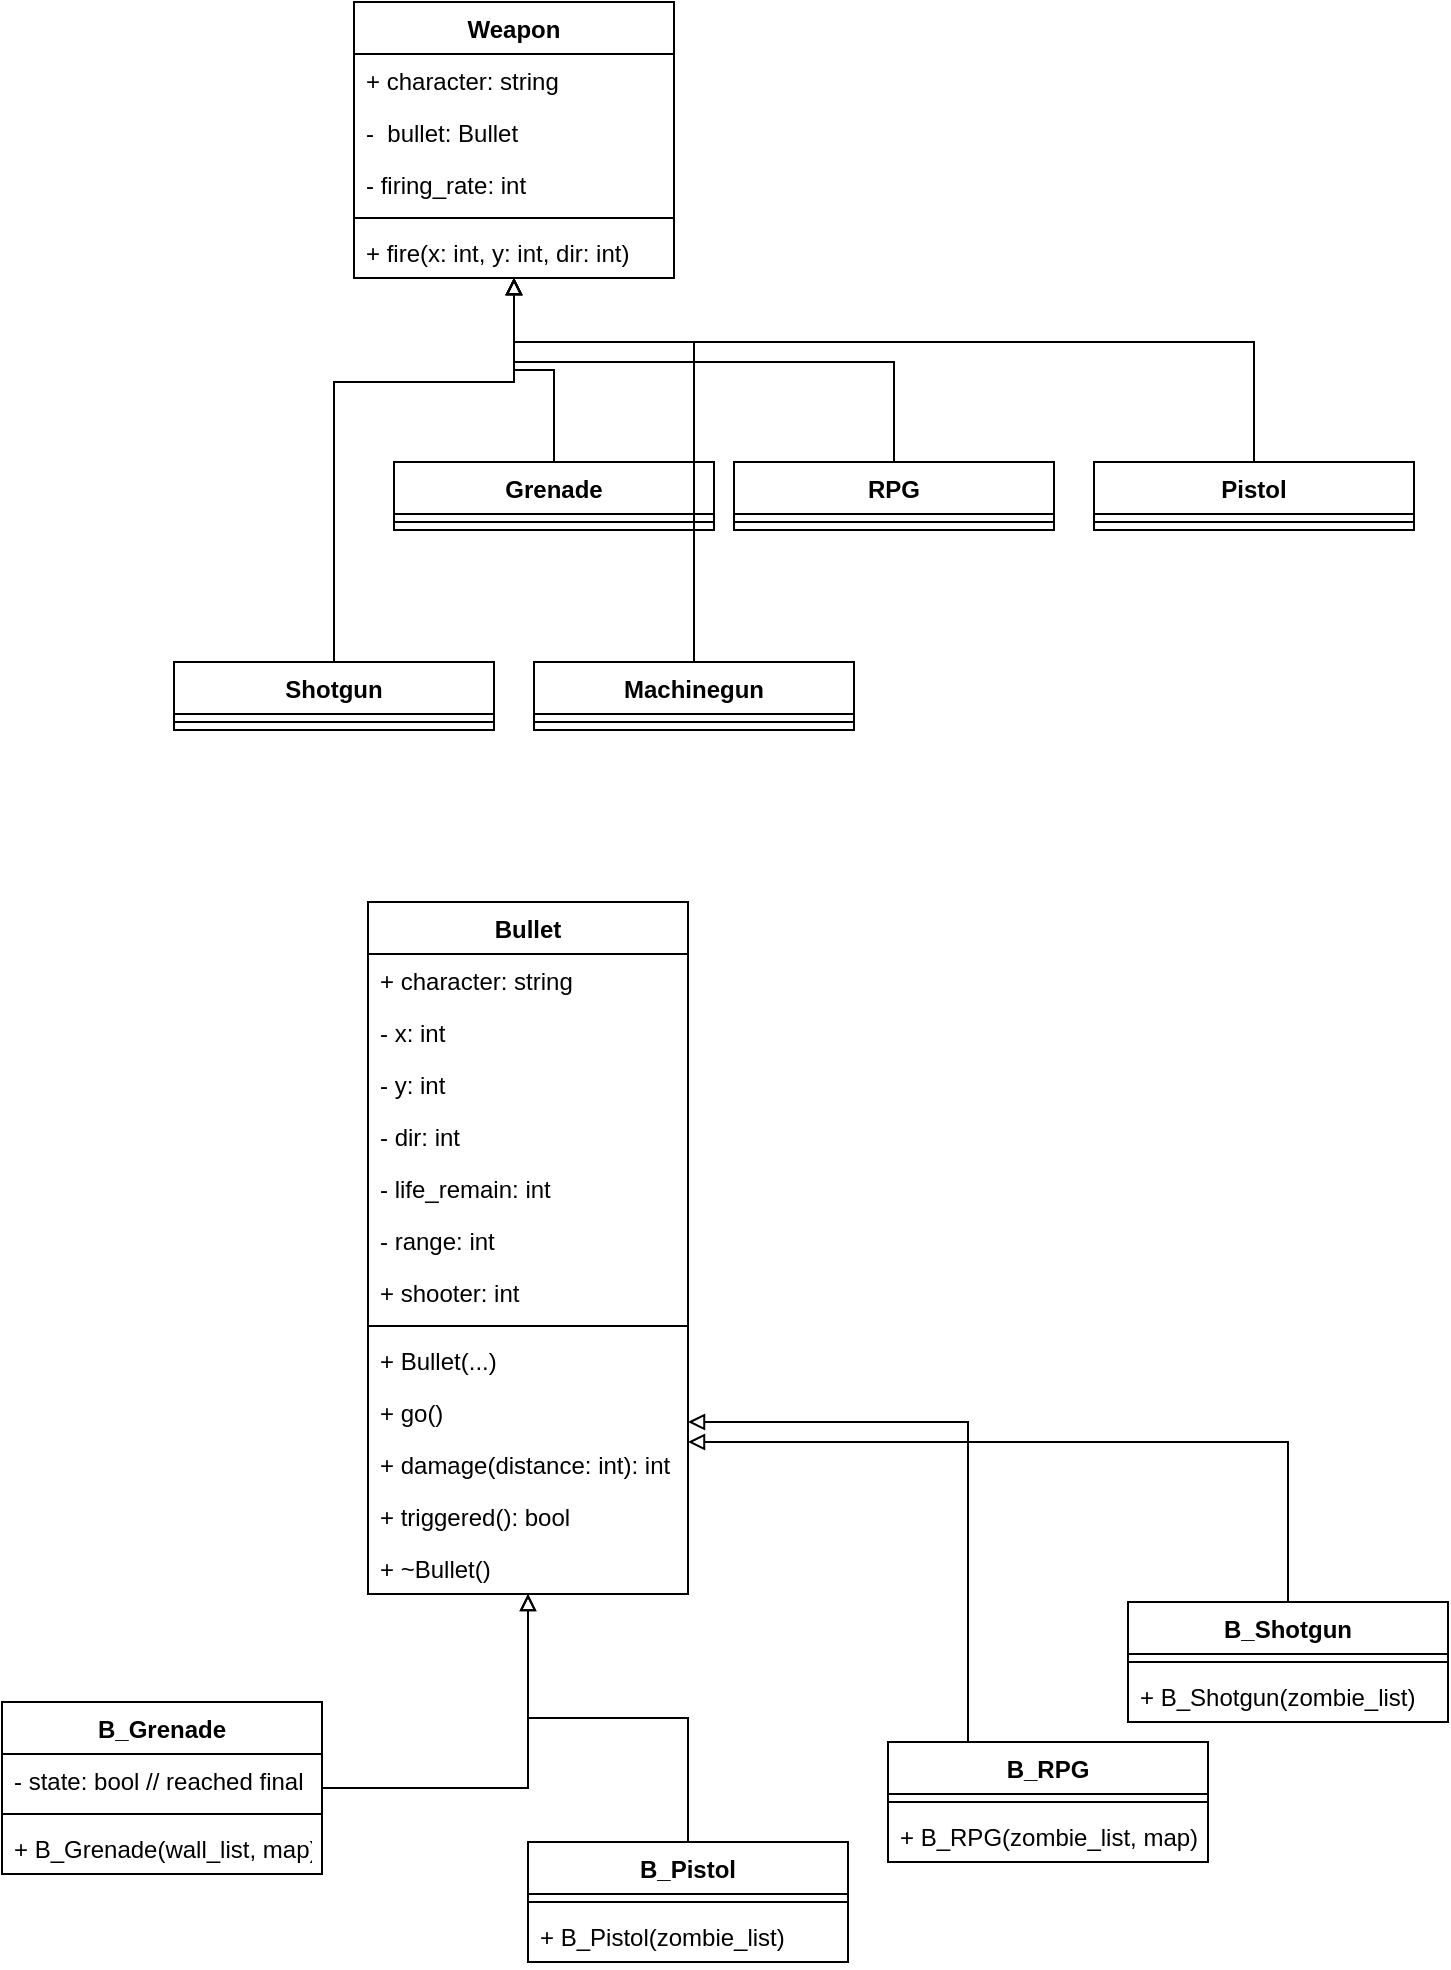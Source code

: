 <mxfile version="17.2.1" type="device"><diagram id="s36ik2Z879_7_azb1bNT" name="Page-1"><mxGraphModel dx="1221" dy="754" grid="1" gridSize="10" guides="1" tooltips="1" connect="1" arrows="1" fold="1" page="1" pageScale="1" pageWidth="1654" pageHeight="1169" math="0" shadow="0"><root><mxCell id="0"/><mxCell id="1" parent="0"/><mxCell id="MVBeBaIALHjN-7z9eNI6-5" value="Weapon" style="swimlane;fontStyle=1;align=center;verticalAlign=top;childLayout=stackLayout;horizontal=1;startSize=26;horizontalStack=0;resizeParent=1;resizeParentMax=0;resizeLast=0;collapsible=1;marginBottom=0;" vertex="1" parent="1"><mxGeometry x="280" y="80" width="160" height="138" as="geometry"/></mxCell><mxCell id="MVBeBaIALHjN-7z9eNI6-6" value="+ character: string" style="text;strokeColor=none;fillColor=none;align=left;verticalAlign=top;spacingLeft=4;spacingRight=4;overflow=hidden;rotatable=0;points=[[0,0.5],[1,0.5]];portConstraint=eastwest;" vertex="1" parent="MVBeBaIALHjN-7z9eNI6-5"><mxGeometry y="26" width="160" height="26" as="geometry"/></mxCell><mxCell id="MVBeBaIALHjN-7z9eNI6-14" value="-  bullet: Bullet" style="text;strokeColor=none;fillColor=none;align=left;verticalAlign=top;spacingLeft=4;spacingRight=4;overflow=hidden;rotatable=0;points=[[0,0.5],[1,0.5]];portConstraint=eastwest;" vertex="1" parent="MVBeBaIALHjN-7z9eNI6-5"><mxGeometry y="52" width="160" height="26" as="geometry"/></mxCell><mxCell id="MVBeBaIALHjN-7z9eNI6-15" value="- firing_rate: int" style="text;strokeColor=none;fillColor=none;align=left;verticalAlign=top;spacingLeft=4;spacingRight=4;overflow=hidden;rotatable=0;points=[[0,0.5],[1,0.5]];portConstraint=eastwest;" vertex="1" parent="MVBeBaIALHjN-7z9eNI6-5"><mxGeometry y="78" width="160" height="26" as="geometry"/></mxCell><mxCell id="MVBeBaIALHjN-7z9eNI6-7" value="" style="line;strokeWidth=1;fillColor=none;align=left;verticalAlign=middle;spacingTop=-1;spacingLeft=3;spacingRight=3;rotatable=0;labelPosition=right;points=[];portConstraint=eastwest;" vertex="1" parent="MVBeBaIALHjN-7z9eNI6-5"><mxGeometry y="104" width="160" height="8" as="geometry"/></mxCell><mxCell id="MVBeBaIALHjN-7z9eNI6-8" value="+ fire(x: int, y: int, dir: int)" style="text;strokeColor=none;fillColor=none;align=left;verticalAlign=top;spacingLeft=4;spacingRight=4;overflow=hidden;rotatable=0;points=[[0,0.5],[1,0.5]];portConstraint=eastwest;" vertex="1" parent="MVBeBaIALHjN-7z9eNI6-5"><mxGeometry y="112" width="160" height="26" as="geometry"/></mxCell><mxCell id="MVBeBaIALHjN-7z9eNI6-22" value="Bullet" style="swimlane;fontStyle=1;align=center;verticalAlign=top;childLayout=stackLayout;horizontal=1;startSize=26;horizontalStack=0;resizeParent=1;resizeParentMax=0;resizeLast=0;collapsible=1;marginBottom=0;" vertex="1" parent="1"><mxGeometry x="287" y="530" width="160" height="346" as="geometry"/></mxCell><mxCell id="MVBeBaIALHjN-7z9eNI6-23" value="+ character: string" style="text;strokeColor=none;fillColor=none;align=left;verticalAlign=top;spacingLeft=4;spacingRight=4;overflow=hidden;rotatable=0;points=[[0,0.5],[1,0.5]];portConstraint=eastwest;" vertex="1" parent="MVBeBaIALHjN-7z9eNI6-22"><mxGeometry y="26" width="160" height="26" as="geometry"/></mxCell><mxCell id="MVBeBaIALHjN-7z9eNI6-26" value="- x: int" style="text;strokeColor=none;fillColor=none;align=left;verticalAlign=top;spacingLeft=4;spacingRight=4;overflow=hidden;rotatable=0;points=[[0,0.5],[1,0.5]];portConstraint=eastwest;" vertex="1" parent="MVBeBaIALHjN-7z9eNI6-22"><mxGeometry y="52" width="160" height="26" as="geometry"/></mxCell><mxCell id="MVBeBaIALHjN-7z9eNI6-41" value="- y: int" style="text;strokeColor=none;fillColor=none;align=left;verticalAlign=top;spacingLeft=4;spacingRight=4;overflow=hidden;rotatable=0;points=[[0,0.5],[1,0.5]];portConstraint=eastwest;" vertex="1" parent="MVBeBaIALHjN-7z9eNI6-22"><mxGeometry y="78" width="160" height="26" as="geometry"/></mxCell><mxCell id="MVBeBaIALHjN-7z9eNI6-42" value="- dir: int" style="text;strokeColor=none;fillColor=none;align=left;verticalAlign=top;spacingLeft=4;spacingRight=4;overflow=hidden;rotatable=0;points=[[0,0.5],[1,0.5]];portConstraint=eastwest;" vertex="1" parent="MVBeBaIALHjN-7z9eNI6-22"><mxGeometry y="104" width="160" height="26" as="geometry"/></mxCell><mxCell id="MVBeBaIALHjN-7z9eNI6-43" value="- life_remain: int" style="text;strokeColor=none;fillColor=none;align=left;verticalAlign=top;spacingLeft=4;spacingRight=4;overflow=hidden;rotatable=0;points=[[0,0.5],[1,0.5]];portConstraint=eastwest;" vertex="1" parent="MVBeBaIALHjN-7z9eNI6-22"><mxGeometry y="130" width="160" height="26" as="geometry"/></mxCell><mxCell id="MVBeBaIALHjN-7z9eNI6-78" value="- range: int" style="text;strokeColor=none;fillColor=none;align=left;verticalAlign=top;spacingLeft=4;spacingRight=4;overflow=hidden;rotatable=0;points=[[0,0.5],[1,0.5]];portConstraint=eastwest;" vertex="1" parent="MVBeBaIALHjN-7z9eNI6-22"><mxGeometry y="156" width="160" height="26" as="geometry"/></mxCell><mxCell id="MVBeBaIALHjN-7z9eNI6-49" value="+ shooter: int" style="text;strokeColor=none;fillColor=none;align=left;verticalAlign=top;spacingLeft=4;spacingRight=4;overflow=hidden;rotatable=0;points=[[0,0.5],[1,0.5]];portConstraint=eastwest;" vertex="1" parent="MVBeBaIALHjN-7z9eNI6-22"><mxGeometry y="182" width="160" height="26" as="geometry"/></mxCell><mxCell id="MVBeBaIALHjN-7z9eNI6-24" value="" style="line;strokeWidth=1;fillColor=none;align=left;verticalAlign=middle;spacingTop=-1;spacingLeft=3;spacingRight=3;rotatable=0;labelPosition=right;points=[];portConstraint=eastwest;" vertex="1" parent="MVBeBaIALHjN-7z9eNI6-22"><mxGeometry y="208" width="160" height="8" as="geometry"/></mxCell><mxCell id="MVBeBaIALHjN-7z9eNI6-72" value="+ Bullet(...)" style="text;strokeColor=none;fillColor=none;align=left;verticalAlign=top;spacingLeft=4;spacingRight=4;overflow=hidden;rotatable=0;points=[[0,0.5],[1,0.5]];portConstraint=eastwest;" vertex="1" parent="MVBeBaIALHjN-7z9eNI6-22"><mxGeometry y="216" width="160" height="26" as="geometry"/></mxCell><mxCell id="MVBeBaIALHjN-7z9eNI6-74" value="+ go()" style="text;strokeColor=none;fillColor=none;align=left;verticalAlign=top;spacingLeft=4;spacingRight=4;overflow=hidden;rotatable=0;points=[[0,0.5],[1,0.5]];portConstraint=eastwest;" vertex="1" parent="MVBeBaIALHjN-7z9eNI6-22"><mxGeometry y="242" width="160" height="26" as="geometry"/></mxCell><mxCell id="MVBeBaIALHjN-7z9eNI6-25" value="+ damage(distance: int): int" style="text;strokeColor=none;fillColor=none;align=left;verticalAlign=top;spacingLeft=4;spacingRight=4;overflow=hidden;rotatable=0;points=[[0,0.5],[1,0.5]];portConstraint=eastwest;" vertex="1" parent="MVBeBaIALHjN-7z9eNI6-22"><mxGeometry y="268" width="160" height="26" as="geometry"/></mxCell><mxCell id="MVBeBaIALHjN-7z9eNI6-70" value="+ triggered(): bool" style="text;strokeColor=none;fillColor=none;align=left;verticalAlign=top;spacingLeft=4;spacingRight=4;overflow=hidden;rotatable=0;points=[[0,0.5],[1,0.5]];portConstraint=eastwest;" vertex="1" parent="MVBeBaIALHjN-7z9eNI6-22"><mxGeometry y="294" width="160" height="26" as="geometry"/></mxCell><mxCell id="MVBeBaIALHjN-7z9eNI6-73" value="+ ~Bullet()" style="text;strokeColor=none;fillColor=none;align=left;verticalAlign=top;spacingLeft=4;spacingRight=4;overflow=hidden;rotatable=0;points=[[0,0.5],[1,0.5]];portConstraint=eastwest;" vertex="1" parent="MVBeBaIALHjN-7z9eNI6-22"><mxGeometry y="320" width="160" height="26" as="geometry"/></mxCell><mxCell id="MVBeBaIALHjN-7z9eNI6-31" style="edgeStyle=orthogonalEdgeStyle;rounded=0;orthogonalLoop=1;jettySize=auto;html=1;endArrow=block;endFill=0;" edge="1" parent="1" source="MVBeBaIALHjN-7z9eNI6-27" target="MVBeBaIALHjN-7z9eNI6-5"><mxGeometry relative="1" as="geometry"><Array as="points"><mxPoint x="270" y="270"/><mxPoint x="360" y="270"/></Array></mxGeometry></mxCell><mxCell id="MVBeBaIALHjN-7z9eNI6-27" value="Shotgun" style="swimlane;fontStyle=1;align=center;verticalAlign=top;childLayout=stackLayout;horizontal=1;startSize=26;horizontalStack=0;resizeParent=1;resizeParentMax=0;resizeLast=0;collapsible=1;marginBottom=0;" vertex="1" parent="1"><mxGeometry x="190" y="410" width="160" height="34" as="geometry"/></mxCell><mxCell id="MVBeBaIALHjN-7z9eNI6-29" value="" style="line;strokeWidth=1;fillColor=none;align=left;verticalAlign=middle;spacingTop=-1;spacingLeft=3;spacingRight=3;rotatable=0;labelPosition=right;points=[];portConstraint=eastwest;" vertex="1" parent="MVBeBaIALHjN-7z9eNI6-27"><mxGeometry y="26" width="160" height="8" as="geometry"/></mxCell><mxCell id="MVBeBaIALHjN-7z9eNI6-54" style="edgeStyle=orthogonalEdgeStyle;rounded=0;orthogonalLoop=1;jettySize=auto;html=1;exitX=0.5;exitY=0;exitDx=0;exitDy=0;endArrow=block;endFill=0;" edge="1" parent="1" source="MVBeBaIALHjN-7z9eNI6-32" target="MVBeBaIALHjN-7z9eNI6-5"><mxGeometry relative="1" as="geometry"/></mxCell><mxCell id="MVBeBaIALHjN-7z9eNI6-32" value="Grenade" style="swimlane;fontStyle=1;align=center;verticalAlign=top;childLayout=stackLayout;horizontal=1;startSize=26;horizontalStack=0;resizeParent=1;resizeParentMax=0;resizeLast=0;collapsible=1;marginBottom=0;" vertex="1" parent="1"><mxGeometry x="300" y="310" width="160" height="34" as="geometry"/></mxCell><mxCell id="MVBeBaIALHjN-7z9eNI6-34" value="" style="line;strokeWidth=1;fillColor=none;align=left;verticalAlign=middle;spacingTop=-1;spacingLeft=3;spacingRight=3;rotatable=0;labelPosition=right;points=[];portConstraint=eastwest;" vertex="1" parent="MVBeBaIALHjN-7z9eNI6-32"><mxGeometry y="26" width="160" height="8" as="geometry"/></mxCell><mxCell id="MVBeBaIALHjN-7z9eNI6-55" style="edgeStyle=orthogonalEdgeStyle;rounded=0;orthogonalLoop=1;jettySize=auto;html=1;endArrow=block;endFill=0;" edge="1" parent="1" source="MVBeBaIALHjN-7z9eNI6-36" target="MVBeBaIALHjN-7z9eNI6-5"><mxGeometry relative="1" as="geometry"><Array as="points"><mxPoint x="550" y="260"/><mxPoint x="360" y="260"/></Array></mxGeometry></mxCell><mxCell id="MVBeBaIALHjN-7z9eNI6-36" value="RPG" style="swimlane;fontStyle=1;align=center;verticalAlign=top;childLayout=stackLayout;horizontal=1;startSize=26;horizontalStack=0;resizeParent=1;resizeParentMax=0;resizeLast=0;collapsible=1;marginBottom=0;" vertex="1" parent="1"><mxGeometry x="470" y="310" width="160" height="34" as="geometry"/></mxCell><mxCell id="MVBeBaIALHjN-7z9eNI6-38" value="" style="line;strokeWidth=1;fillColor=none;align=left;verticalAlign=middle;spacingTop=-1;spacingLeft=3;spacingRight=3;rotatable=0;labelPosition=right;points=[];portConstraint=eastwest;" vertex="1" parent="MVBeBaIALHjN-7z9eNI6-36"><mxGeometry y="26" width="160" height="8" as="geometry"/></mxCell><mxCell id="MVBeBaIALHjN-7z9eNI6-48" style="edgeStyle=orthogonalEdgeStyle;rounded=0;orthogonalLoop=1;jettySize=auto;html=1;endArrow=block;endFill=0;" edge="1" parent="1" source="MVBeBaIALHjN-7z9eNI6-44" target="MVBeBaIALHjN-7z9eNI6-22"><mxGeometry relative="1" as="geometry"/></mxCell><mxCell id="MVBeBaIALHjN-7z9eNI6-44" value="B_Grenade" style="swimlane;fontStyle=1;align=center;verticalAlign=top;childLayout=stackLayout;horizontal=1;startSize=26;horizontalStack=0;resizeParent=1;resizeParentMax=0;resizeLast=0;collapsible=1;marginBottom=0;" vertex="1" parent="1"><mxGeometry x="104" y="930" width="160" height="86" as="geometry"/></mxCell><mxCell id="MVBeBaIALHjN-7z9eNI6-75" value="- state: bool // reached final" style="text;strokeColor=none;fillColor=none;align=left;verticalAlign=top;spacingLeft=4;spacingRight=4;overflow=hidden;rotatable=0;points=[[0,0.5],[1,0.5]];portConstraint=eastwest;" vertex="1" parent="MVBeBaIALHjN-7z9eNI6-44"><mxGeometry y="26" width="160" height="26" as="geometry"/></mxCell><mxCell id="MVBeBaIALHjN-7z9eNI6-46" value="" style="line;strokeWidth=1;fillColor=none;align=left;verticalAlign=middle;spacingTop=-1;spacingLeft=3;spacingRight=3;rotatable=0;labelPosition=right;points=[];portConstraint=eastwest;" vertex="1" parent="MVBeBaIALHjN-7z9eNI6-44"><mxGeometry y="52" width="160" height="8" as="geometry"/></mxCell><mxCell id="MVBeBaIALHjN-7z9eNI6-79" value="+ B_Grenade(wall_list, map)" style="text;strokeColor=none;fillColor=none;align=left;verticalAlign=top;spacingLeft=4;spacingRight=4;overflow=hidden;rotatable=0;points=[[0,0.5],[1,0.5]];portConstraint=eastwest;" vertex="1" parent="MVBeBaIALHjN-7z9eNI6-44"><mxGeometry y="60" width="160" height="26" as="geometry"/></mxCell><mxCell id="MVBeBaIALHjN-7z9eNI6-56" style="edgeStyle=orthogonalEdgeStyle;rounded=0;orthogonalLoop=1;jettySize=auto;html=1;endArrow=block;endFill=0;" edge="1" parent="1" source="MVBeBaIALHjN-7z9eNI6-50" target="MVBeBaIALHjN-7z9eNI6-5"><mxGeometry relative="1" as="geometry"><Array as="points"><mxPoint x="730" y="250"/><mxPoint x="360" y="250"/></Array></mxGeometry></mxCell><mxCell id="MVBeBaIALHjN-7z9eNI6-50" value="Pistol" style="swimlane;fontStyle=1;align=center;verticalAlign=top;childLayout=stackLayout;horizontal=1;startSize=26;horizontalStack=0;resizeParent=1;resizeParentMax=0;resizeLast=0;collapsible=1;marginBottom=0;" vertex="1" parent="1"><mxGeometry x="650" y="310" width="160" height="34" as="geometry"/></mxCell><mxCell id="MVBeBaIALHjN-7z9eNI6-51" value="" style="line;strokeWidth=1;fillColor=none;align=left;verticalAlign=middle;spacingTop=-1;spacingLeft=3;spacingRight=3;rotatable=0;labelPosition=right;points=[];portConstraint=eastwest;" vertex="1" parent="MVBeBaIALHjN-7z9eNI6-50"><mxGeometry y="26" width="160" height="8" as="geometry"/></mxCell><mxCell id="MVBeBaIALHjN-7z9eNI6-59" style="edgeStyle=orthogonalEdgeStyle;rounded=0;orthogonalLoop=1;jettySize=auto;html=1;endArrow=block;endFill=0;" edge="1" parent="1" source="MVBeBaIALHjN-7z9eNI6-57" target="MVBeBaIALHjN-7z9eNI6-22"><mxGeometry relative="1" as="geometry"/></mxCell><mxCell id="MVBeBaIALHjN-7z9eNI6-57" value="B_Pistol" style="swimlane;fontStyle=1;align=center;verticalAlign=top;childLayout=stackLayout;horizontal=1;startSize=26;horizontalStack=0;resizeParent=1;resizeParentMax=0;resizeLast=0;collapsible=1;marginBottom=0;" vertex="1" parent="1"><mxGeometry x="367" y="1000" width="160" height="60" as="geometry"/></mxCell><mxCell id="MVBeBaIALHjN-7z9eNI6-58" value="" style="line;strokeWidth=1;fillColor=none;align=left;verticalAlign=middle;spacingTop=-1;spacingLeft=3;spacingRight=3;rotatable=0;labelPosition=right;points=[];portConstraint=eastwest;" vertex="1" parent="MVBeBaIALHjN-7z9eNI6-57"><mxGeometry y="26" width="160" height="8" as="geometry"/></mxCell><mxCell id="MVBeBaIALHjN-7z9eNI6-80" value="+ B_Pistol(zombie_list)" style="text;strokeColor=none;fillColor=none;align=left;verticalAlign=top;spacingLeft=4;spacingRight=4;overflow=hidden;rotatable=0;points=[[0,0.5],[1,0.5]];portConstraint=eastwest;" vertex="1" parent="MVBeBaIALHjN-7z9eNI6-57"><mxGeometry y="34" width="160" height="26" as="geometry"/></mxCell><mxCell id="MVBeBaIALHjN-7z9eNI6-62" style="edgeStyle=orthogonalEdgeStyle;rounded=0;orthogonalLoop=1;jettySize=auto;html=1;endArrow=block;endFill=0;" edge="1" parent="1" source="MVBeBaIALHjN-7z9eNI6-60" target="MVBeBaIALHjN-7z9eNI6-22"><mxGeometry relative="1" as="geometry"><Array as="points"><mxPoint x="617" y="800"/><mxPoint x="367" y="800"/></Array></mxGeometry></mxCell><mxCell id="MVBeBaIALHjN-7z9eNI6-60" value="B_Shotgun" style="swimlane;fontStyle=1;align=center;verticalAlign=top;childLayout=stackLayout;horizontal=1;startSize=26;horizontalStack=0;resizeParent=1;resizeParentMax=0;resizeLast=0;collapsible=1;marginBottom=0;" vertex="1" parent="1"><mxGeometry x="667" y="880" width="160" height="60" as="geometry"/></mxCell><mxCell id="MVBeBaIALHjN-7z9eNI6-61" value="" style="line;strokeWidth=1;fillColor=none;align=left;verticalAlign=middle;spacingTop=-1;spacingLeft=3;spacingRight=3;rotatable=0;labelPosition=right;points=[];portConstraint=eastwest;" vertex="1" parent="MVBeBaIALHjN-7z9eNI6-60"><mxGeometry y="26" width="160" height="8" as="geometry"/></mxCell><mxCell id="MVBeBaIALHjN-7z9eNI6-82" value="+ B_Shotgun(zombie_list)" style="text;strokeColor=none;fillColor=none;align=left;verticalAlign=top;spacingLeft=4;spacingRight=4;overflow=hidden;rotatable=0;points=[[0,0.5],[1,0.5]];portConstraint=eastwest;" vertex="1" parent="MVBeBaIALHjN-7z9eNI6-60"><mxGeometry y="34" width="160" height="26" as="geometry"/></mxCell><mxCell id="MVBeBaIALHjN-7z9eNI6-66" style="edgeStyle=orthogonalEdgeStyle;rounded=0;orthogonalLoop=1;jettySize=auto;html=1;endArrow=block;endFill=0;" edge="1" parent="1" source="MVBeBaIALHjN-7z9eNI6-63" target="MVBeBaIALHjN-7z9eNI6-22"><mxGeometry relative="1" as="geometry"><Array as="points"><mxPoint x="587" y="790"/><mxPoint x="367" y="790"/></Array></mxGeometry></mxCell><mxCell id="MVBeBaIALHjN-7z9eNI6-63" value="B_RPG" style="swimlane;fontStyle=1;align=center;verticalAlign=top;childLayout=stackLayout;horizontal=1;startSize=26;horizontalStack=0;resizeParent=1;resizeParentMax=0;resizeLast=0;collapsible=1;marginBottom=0;" vertex="1" parent="1"><mxGeometry x="547" y="950" width="160" height="60" as="geometry"/></mxCell><mxCell id="MVBeBaIALHjN-7z9eNI6-64" value="" style="line;strokeWidth=1;fillColor=none;align=left;verticalAlign=middle;spacingTop=-1;spacingLeft=3;spacingRight=3;rotatable=0;labelPosition=right;points=[];portConstraint=eastwest;" vertex="1" parent="MVBeBaIALHjN-7z9eNI6-63"><mxGeometry y="26" width="160" height="8" as="geometry"/></mxCell><mxCell id="MVBeBaIALHjN-7z9eNI6-81" value="+ B_RPG(zombie_list, map)" style="text;strokeColor=none;fillColor=none;align=left;verticalAlign=top;spacingLeft=4;spacingRight=4;overflow=hidden;rotatable=0;points=[[0,0.5],[1,0.5]];portConstraint=eastwest;" vertex="1" parent="MVBeBaIALHjN-7z9eNI6-63"><mxGeometry y="34" width="160" height="26" as="geometry"/></mxCell><mxCell id="MVBeBaIALHjN-7z9eNI6-69" style="edgeStyle=orthogonalEdgeStyle;rounded=0;orthogonalLoop=1;jettySize=auto;html=1;exitX=0.5;exitY=0;exitDx=0;exitDy=0;endArrow=block;endFill=0;" edge="1" parent="1" source="MVBeBaIALHjN-7z9eNI6-67" target="MVBeBaIALHjN-7z9eNI6-5"><mxGeometry relative="1" as="geometry"><Array as="points"><mxPoint x="450" y="250"/><mxPoint x="360" y="250"/></Array></mxGeometry></mxCell><mxCell id="MVBeBaIALHjN-7z9eNI6-67" value="Machinegun" style="swimlane;fontStyle=1;align=center;verticalAlign=top;childLayout=stackLayout;horizontal=1;startSize=26;horizontalStack=0;resizeParent=1;resizeParentMax=0;resizeLast=0;collapsible=1;marginBottom=0;" vertex="1" parent="1"><mxGeometry x="370" y="410" width="160" height="34" as="geometry"/></mxCell><mxCell id="MVBeBaIALHjN-7z9eNI6-68" value="" style="line;strokeWidth=1;fillColor=none;align=left;verticalAlign=middle;spacingTop=-1;spacingLeft=3;spacingRight=3;rotatable=0;labelPosition=right;points=[];portConstraint=eastwest;" vertex="1" parent="MVBeBaIALHjN-7z9eNI6-67"><mxGeometry y="26" width="160" height="8" as="geometry"/></mxCell></root></mxGraphModel></diagram></mxfile>
